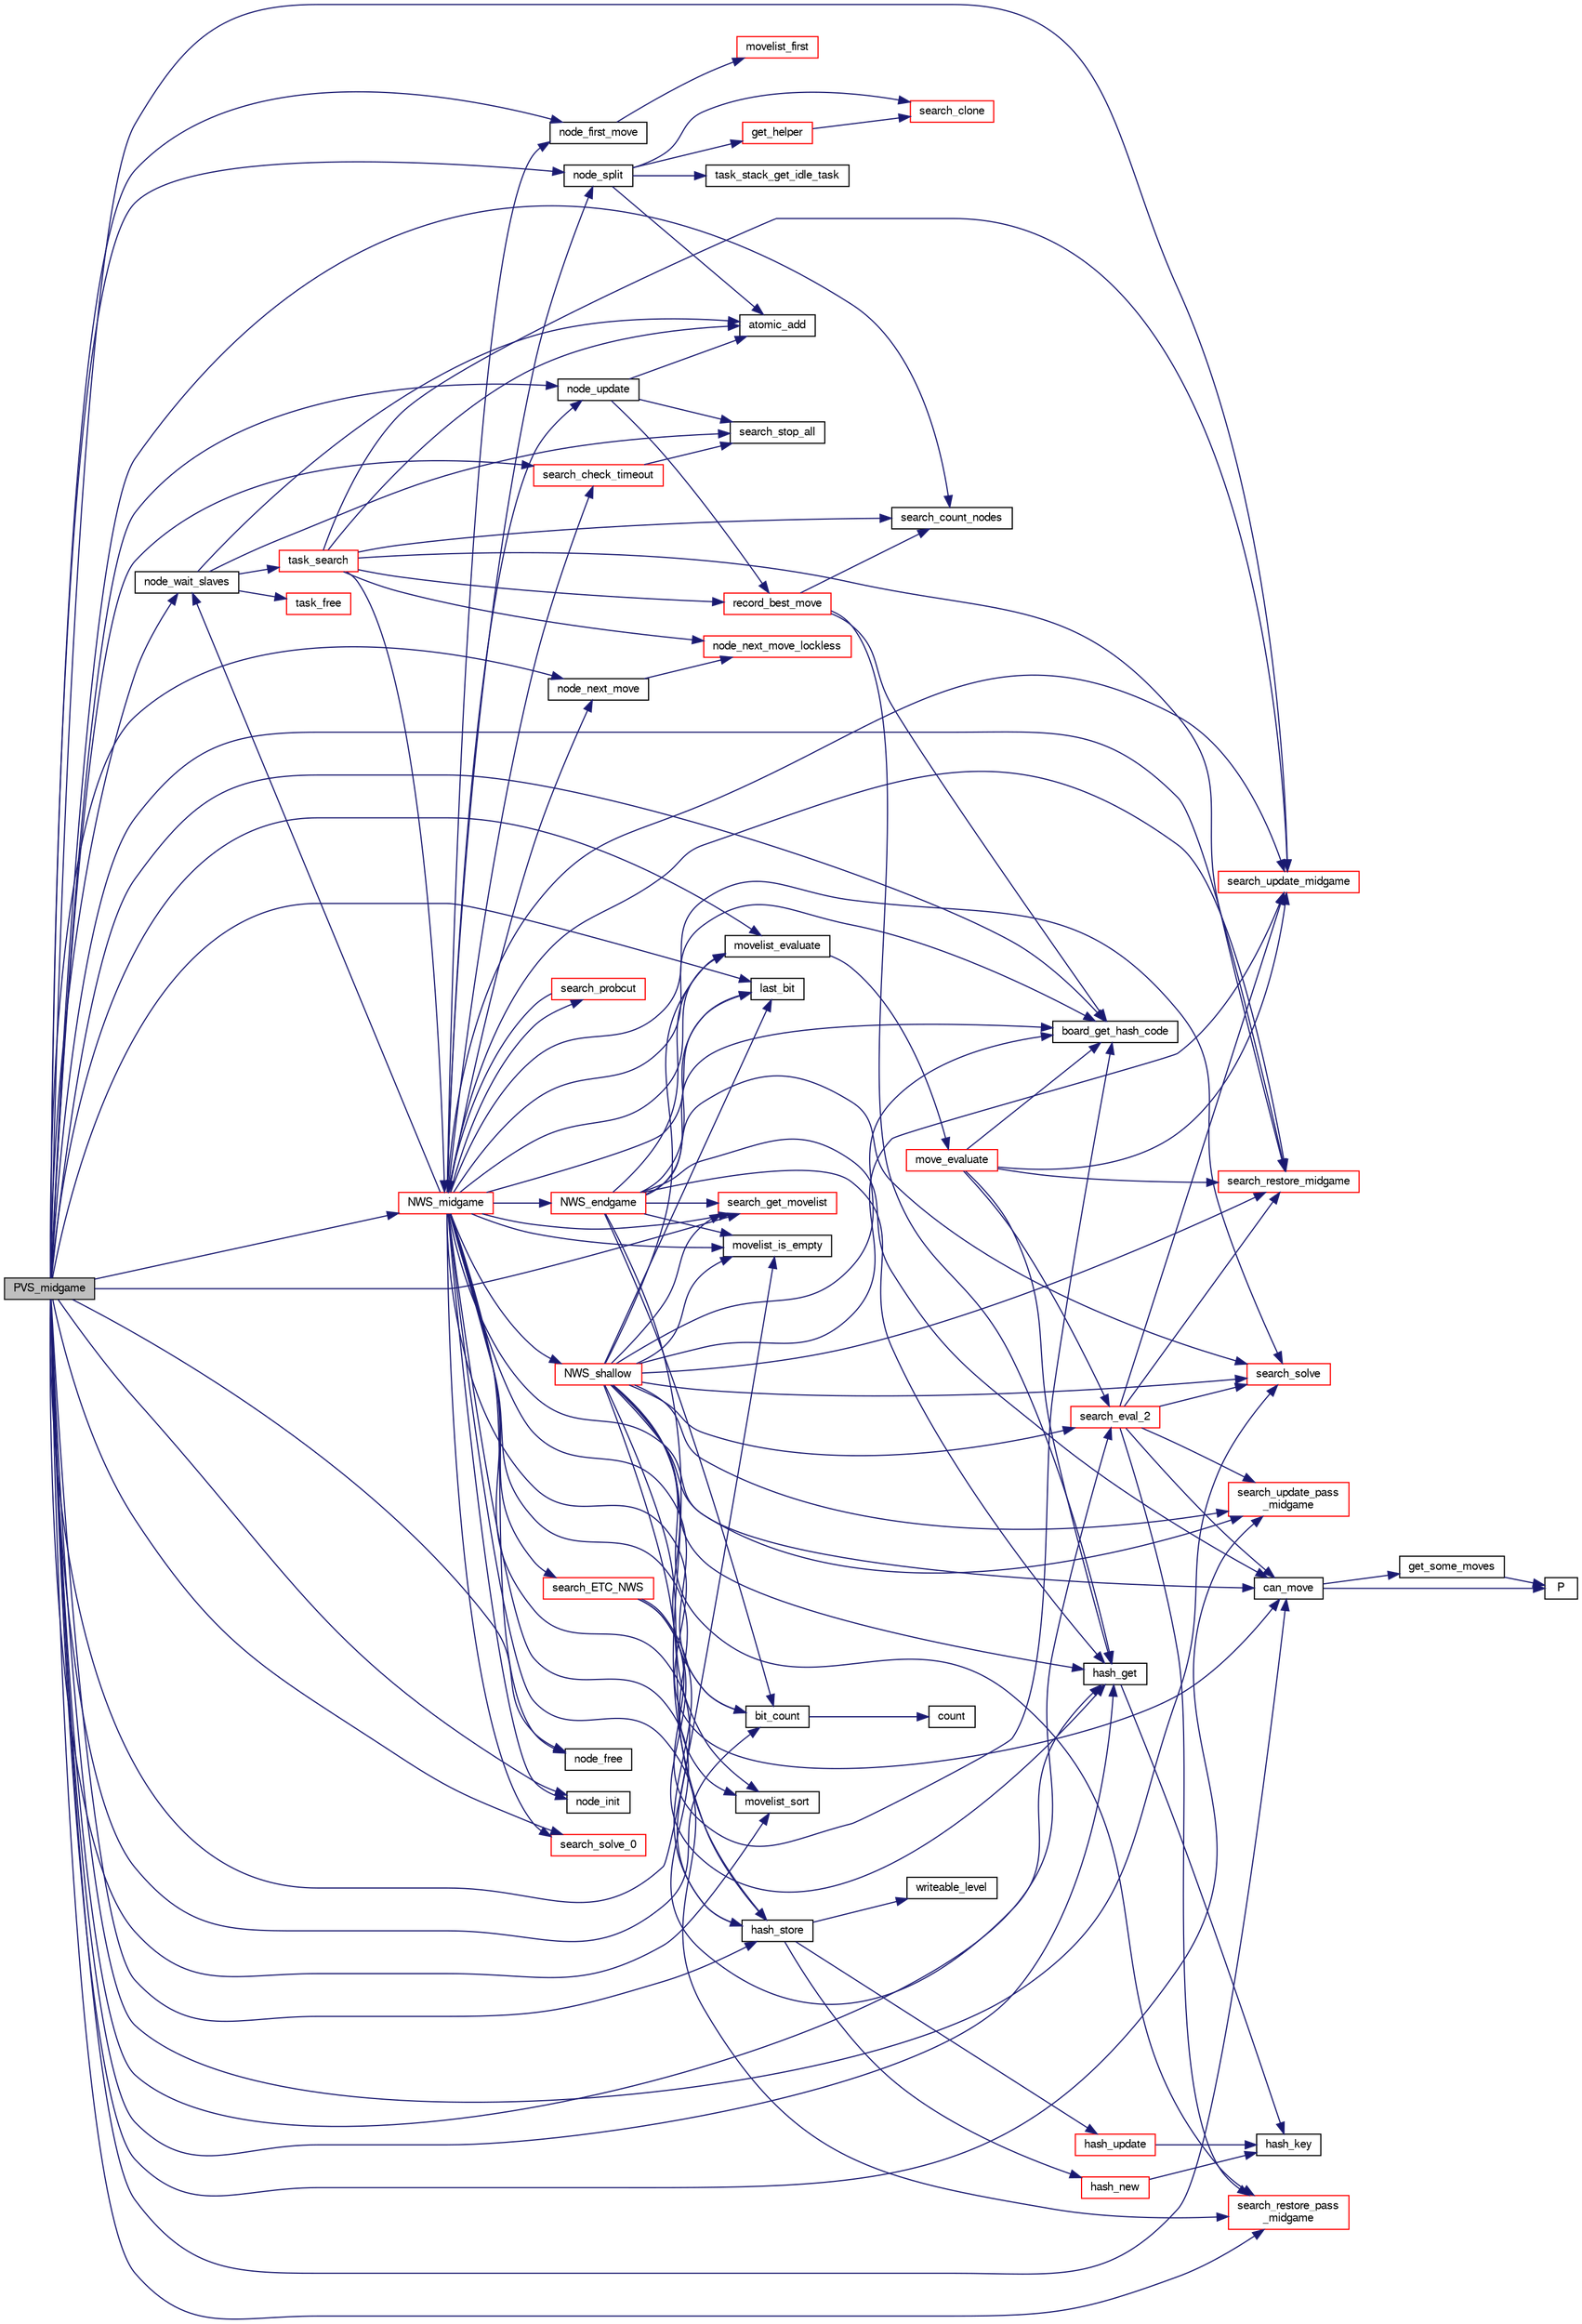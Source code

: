 digraph "PVS_midgame"
{
 // LATEX_PDF_SIZE
  bgcolor="transparent";
  edge [fontname="FreeSans",fontsize="10",labelfontname="FreeSans",labelfontsize="10"];
  node [fontname="FreeSans",fontsize="10",shape=record];
  rankdir="LR";
  Node1 [label="PVS_midgame",height=0.2,width=0.4,color="black", fillcolor="grey75", style="filled", fontcolor="black",tooltip="Evaluate a position with a deep Principal Variation Search algorithm."];
  Node1 -> Node2 [color="midnightblue",fontsize="10",style="solid",fontname="FreeSans"];
  Node2 [label="bit_count",height=0.2,width=0.4,color="black",URL="$bit_8c.html#a830fec0a90989da1f1900ff609b92167",tooltip="Count the number of bits set to one in an unsigned long long."];
  Node2 -> Node3 [color="midnightblue",fontsize="10",style="solid",fontname="FreeSans"];
  Node3 [label="count",height=0.2,width=0.4,color="black",URL="$generate__flip_8c.html#a1a1d6a2cdbded5c35040f6555e948770",tooltip=" "];
  Node1 -> Node4 [color="midnightblue",fontsize="10",style="solid",fontname="FreeSans"];
  Node4 [label="board_get_hash_code",height=0.2,width=0.4,color="black",URL="$board_8c.html#a0e6cff6e714bcb714e2b9b2d7b9fbec6",tooltip="Compute a hash code."];
  Node1 -> Node5 [color="midnightblue",fontsize="10",style="solid",fontname="FreeSans"];
  Node5 [label="can_move",height=0.2,width=0.4,color="black",URL="$board_8c.html#ae1a532d6eaa0e55357d0f4b9cd659b88",tooltip="Check if a player can move."];
  Node5 -> Node6 [color="midnightblue",fontsize="10",style="solid",fontname="FreeSans"];
  Node6 [label="get_some_moves",height=0.2,width=0.4,color="black",URL="$board_8c.html#a5db071e3e4d26a0b7d6425bb6333dd7f",tooltip="Get a part of the moves."];
  Node6 -> Node7 [color="midnightblue",fontsize="10",style="solid",fontname="FreeSans"];
  Node7 [label="P",height=0.2,width=0.4,color="black",URL="$generate__flip_8c.html#a11481f01e169aee1117c83a352c22222",tooltip=" "];
  Node5 -> Node7 [color="midnightblue",fontsize="10",style="solid",fontname="FreeSans"];
  Node1 -> Node8 [color="midnightblue",fontsize="10",style="solid",fontname="FreeSans"];
  Node8 [label="hash_get",height=0.2,width=0.4,color="black",URL="$hash-lock-free_8c.html#a6f54ce833279fec9ac110dcce45565ad",tooltip="Find an hash table entry according to the evaluated board hash codes."];
  Node8 -> Node9 [color="midnightblue",fontsize="10",style="solid",fontname="FreeSans"];
  Node9 [label="hash_key",height=0.2,width=0.4,color="black",URL="$hash-lock-free_8c.html#aeafd0b4e6665b357afcff5dd30723c15",tooltip="Transform hash data into a 64 bits key."];
  Node1 -> Node10 [color="midnightblue",fontsize="10",style="solid",fontname="FreeSans"];
  Node10 [label="hash_store",height=0.2,width=0.4,color="black",URL="$hash-lock-free_8c.html#ae70e5c17e3d2cf7fb49e085be7092843",tooltip="Store an hashtable item."];
  Node10 -> Node11 [color="midnightblue",fontsize="10",style="solid",fontname="FreeSans"];
  Node11 [label="hash_new",height=0.2,width=0.4,color="red",URL="$hash-lock-free_8c.html#ad5221370b52335bbd99bc7032f212481",tooltip="Initialize a new hash table item."];
  Node11 -> Node9 [color="midnightblue",fontsize="10",style="solid",fontname="FreeSans"];
  Node10 -> Node13 [color="midnightblue",fontsize="10",style="solid",fontname="FreeSans"];
  Node13 [label="hash_update",height=0.2,width=0.4,color="red",URL="$hash-lock-free_8c.html#a8cd45c12c1c253e7c40e12dd2b3a310c",tooltip="update the hash entry"];
  Node13 -> Node9 [color="midnightblue",fontsize="10",style="solid",fontname="FreeSans"];
  Node10 -> Node16 [color="midnightblue",fontsize="10",style="solid",fontname="FreeSans"];
  Node16 [label="writeable_level",height=0.2,width=0.4,color="black",URL="$hash-lock-free_8c.html#aa41c220979591f6be05f9c30fae53261",tooltip="make a level from date, cost, depth & selectivity."];
  Node1 -> Node17 [color="midnightblue",fontsize="10",style="solid",fontname="FreeSans"];
  Node17 [label="last_bit",height=0.2,width=0.4,color="black",URL="$bit_8c.html#ad47d9158c952a78b9602c699ab6ece49",tooltip="Search the last bit set (same as log2())."];
  Node1 -> Node18 [color="midnightblue",fontsize="10",style="solid",fontname="FreeSans"];
  Node18 [label="movelist_evaluate",height=0.2,width=0.4,color="black",URL="$move_8c.html#a9b4b1c7be1b237198713f0355f60fe28",tooltip="Evaluate a list of move in order to sort it."];
  Node18 -> Node19 [color="midnightblue",fontsize="10",style="solid",fontname="FreeSans"];
  Node19 [label="move_evaluate",height=0.2,width=0.4,color="red",URL="$move_8c.html#a57eefc66553dd853ba6a21d3d6abb3e0",tooltip="Evaluate a list of move."];
  Node19 -> Node4 [color="midnightblue",fontsize="10",style="solid",fontname="FreeSans"];
  Node19 -> Node8 [color="midnightblue",fontsize="10",style="solid",fontname="FreeSans"];
  Node19 -> Node41 [color="midnightblue",fontsize="10",style="solid",fontname="FreeSans"];
  Node41 [label="search_eval_2",height=0.2,width=0.4,color="red",URL="$midgame_8c.html#a0092a1393b937f326dfa91ff24c7f72a",tooltip="Evaluate a position at depth 2."];
  Node41 -> Node5 [color="midnightblue",fontsize="10",style="solid",fontname="FreeSans"];
  Node41 -> Node58 [color="midnightblue",fontsize="10",style="solid",fontname="FreeSans"];
  Node58 [label="search_restore_midgame",height=0.2,width=0.4,color="red",URL="$search_8c.html#a8ee87f18a6108894aecb6f0cda99fcf8",tooltip="Restore the search state as before a move."];
  Node41 -> Node51 [color="midnightblue",fontsize="10",style="solid",fontname="FreeSans"];
  Node51 [label="search_restore_pass\l_midgame",height=0.2,width=0.4,color="red",URL="$search_8c.html#a5e9707f0c579c46996fba87fedecb58c",tooltip="Update the search state after a passing move."];
  Node41 -> Node54 [color="midnightblue",fontsize="10",style="solid",fontname="FreeSans"];
  Node54 [label="search_solve",height=0.2,width=0.4,color="red",URL="$endgame_8c.html#a94a89fc327a63ea97d5e30c7c981a2aa",tooltip="Get the final score."];
  Node41 -> Node61 [color="midnightblue",fontsize="10",style="solid",fontname="FreeSans"];
  Node61 [label="search_update_midgame",height=0.2,width=0.4,color="red",URL="$search_8c.html#a985ef3449348437e273c1d5c74ae74f6",tooltip="Update the search state after a move."];
  Node41 -> Node56 [color="midnightblue",fontsize="10",style="solid",fontname="FreeSans"];
  Node56 [label="search_update_pass\l_midgame",height=0.2,width=0.4,color="red",URL="$search_8c.html#af34e8681551a63ca25390b3c87bbf9f7",tooltip="Update the search state after a passing move."];
  Node19 -> Node58 [color="midnightblue",fontsize="10",style="solid",fontname="FreeSans"];
  Node19 -> Node61 [color="midnightblue",fontsize="10",style="solid",fontname="FreeSans"];
  Node1 -> Node38 [color="midnightblue",fontsize="10",style="solid",fontname="FreeSans"];
  Node38 [label="movelist_is_empty",height=0.2,width=0.4,color="black",URL="$move_8c.html#a13dc373d7c20c99db5dfbc1b70e20d15",tooltip="Check if the list is empty."];
  Node1 -> Node39 [color="midnightblue",fontsize="10",style="solid",fontname="FreeSans"];
  Node39 [label="movelist_sort",height=0.2,width=0.4,color="black",URL="$move_8c.html#a38bfc9e186591a76e2b3c673075effd3",tooltip="Sort all moves."];
  Node1 -> Node70 [color="midnightblue",fontsize="10",style="solid",fontname="FreeSans"];
  Node70 [label="node_first_move",height=0.2,width=0.4,color="black",URL="$ybwc_8c.html#add2247a628b88fd27119dfbe49a41111",tooltip="Get the first move of the move list."];
  Node70 -> Node71 [color="midnightblue",fontsize="10",style="solid",fontname="FreeSans"];
  Node71 [label="movelist_first",height=0.2,width=0.4,color="red",URL="$move_8c.html#a344c538364b7077c15a57c8ec0c4a947",tooltip="Return the first move of the list."];
  Node1 -> Node73 [color="midnightblue",fontsize="10",style="solid",fontname="FreeSans"];
  Node73 [label="node_free",height=0.2,width=0.4,color="black",URL="$ybwc_8c.html#a9158549a90b34b758a3371f60e93a65b",tooltip="Free Resources allocated by a node."];
  Node1 -> Node74 [color="midnightblue",fontsize="10",style="solid",fontname="FreeSans"];
  Node74 [label="node_init",height=0.2,width=0.4,color="black",URL="$ybwc_8c.html#ad4a0c85671094fb20a59df4aed9202b5",tooltip="Initialize a node."];
  Node1 -> Node75 [color="midnightblue",fontsize="10",style="solid",fontname="FreeSans"];
  Node75 [label="node_next_move",height=0.2,width=0.4,color="black",URL="$ybwc_8c.html#a744689fe7920707e9cf5a4149be74b46",tooltip="Get the next move of the move list."];
  Node75 -> Node76 [color="midnightblue",fontsize="10",style="solid",fontname="FreeSans"];
  Node76 [label="node_next_move_lockless",height=0.2,width=0.4,color="red",URL="$ybwc_8c.html#afa0e58a0825e315ec77c2504f4f3f1fe",tooltip="Get the next move of the move list."];
  Node1 -> Node77 [color="midnightblue",fontsize="10",style="solid",fontname="FreeSans"];
  Node77 [label="node_split",height=0.2,width=0.4,color="black",URL="$ybwc_8c.html#a7dba05be5b187eb162b9311c91e22b38",tooltip="Node split."];
  Node77 -> Node78 [color="midnightblue",fontsize="10",style="solid",fontname="FreeSans"];
  Node78 [label="atomic_add",height=0.2,width=0.4,color="black",URL="$util_8h.html#a810a91328534783b77f0e95327f37270",tooltip=" "];
  Node77 -> Node79 [color="midnightblue",fontsize="10",style="solid",fontname="FreeSans"];
  Node79 [label="get_helper",height=0.2,width=0.4,color="red",URL="$ybwc_8c.html#af882b1bf581c1a2afc29dd8624478421",tooltip="Seek for & use an helper node."];
  Node79 -> Node80 [color="midnightblue",fontsize="10",style="solid",fontname="FreeSans"];
  Node80 [label="search_clone",height=0.2,width=0.4,color="red",URL="$search_8c.html#a7af3e3571b317c44cd1f669ec2eb4be8",tooltip="Clone a search for parallel search."];
  Node77 -> Node80 [color="midnightblue",fontsize="10",style="solid",fontname="FreeSans"];
  Node77 -> Node87 [color="midnightblue",fontsize="10",style="solid",fontname="FreeSans"];
  Node87 [label="task_stack_get_idle_task",height=0.2,width=0.4,color="black",URL="$ybwc_8c.html#a8d11f7bb4a76bc871550c8be50abdaf8",tooltip="Return, if available, an idle task."];
  Node1 -> Node88 [color="midnightblue",fontsize="10",style="solid",fontname="FreeSans"];
  Node88 [label="node_update",height=0.2,width=0.4,color="black",URL="$ybwc_8c.html#aaa3720f7191596fadf637ee6fddc8666",tooltip="Update a node."];
  Node88 -> Node78 [color="midnightblue",fontsize="10",style="solid",fontname="FreeSans"];
  Node88 -> Node89 [color="midnightblue",fontsize="10",style="solid",fontname="FreeSans"];
  Node89 [label="record_best_move",height=0.2,width=0.4,color="red",URL="$root_8c.html#ae557ecf41efe8b033969349603c765e2",tooltip="Record best move."];
  Node89 -> Node4 [color="midnightblue",fontsize="10",style="solid",fontname="FreeSans"];
  Node89 -> Node8 [color="midnightblue",fontsize="10",style="solid",fontname="FreeSans"];
  Node89 -> Node99 [color="midnightblue",fontsize="10",style="solid",fontname="FreeSans"];
  Node99 [label="search_count_nodes",height=0.2,width=0.4,color="black",URL="$search_8c.html#a66fbe49d1b42845bef2a07d0219a525c",tooltip="Return the number of nodes searched."];
  Node88 -> Node103 [color="midnightblue",fontsize="10",style="solid",fontname="FreeSans"];
  Node103 [label="search_stop_all",height=0.2,width=0.4,color="black",URL="$search_8c.html#ad775910af78c46412b5ee4b8bc887b67",tooltip="Stop the search."];
  Node1 -> Node104 [color="midnightblue",fontsize="10",style="solid",fontname="FreeSans"];
  Node104 [label="node_wait_slaves",height=0.2,width=0.4,color="black",URL="$ybwc_8c.html#a6cab65bf7dade2f8653a2e3276b89c78",tooltip="Wait for slaves termination."];
  Node104 -> Node78 [color="midnightblue",fontsize="10",style="solid",fontname="FreeSans"];
  Node104 -> Node103 [color="midnightblue",fontsize="10",style="solid",fontname="FreeSans"];
  Node104 -> Node105 [color="midnightblue",fontsize="10",style="solid",fontname="FreeSans"];
  Node105 [label="task_free",height=0.2,width=0.4,color="red",URL="$ybwc_8c.html#a7ac944c5b45b2c8870c2eea4d4a140bb",tooltip="Free resources used by a task."];
  Node104 -> Node109 [color="midnightblue",fontsize="10",style="solid",fontname="FreeSans"];
  Node109 [label="task_search",height=0.2,width=0.4,color="red",URL="$ybwc_8c.html#aaa4fc1461e78cd5569318f9e19399e50",tooltip="A parallel search within a Task structure."];
  Node109 -> Node78 [color="midnightblue",fontsize="10",style="solid",fontname="FreeSans"];
  Node109 -> Node76 [color="midnightblue",fontsize="10",style="solid",fontname="FreeSans"];
  Node109 -> Node110 [color="midnightblue",fontsize="10",style="solid",fontname="FreeSans"];
  Node110 [label="NWS_midgame",height=0.2,width=0.4,color="red",URL="$midgame_8c.html#a124e89d53abb00ee28a9f3135b5682dc",tooltip="Evaluate a midgame position with a Null Window Search algorithm."];
  Node110 -> Node2 [color="midnightblue",fontsize="10",style="solid",fontname="FreeSans"];
  Node110 -> Node4 [color="midnightblue",fontsize="10",style="solid",fontname="FreeSans"];
  Node110 -> Node5 [color="midnightblue",fontsize="10",style="solid",fontname="FreeSans"];
  Node110 -> Node8 [color="midnightblue",fontsize="10",style="solid",fontname="FreeSans"];
  Node110 -> Node10 [color="midnightblue",fontsize="10",style="solid",fontname="FreeSans"];
  Node110 -> Node17 [color="midnightblue",fontsize="10",style="solid",fontname="FreeSans"];
  Node110 -> Node18 [color="midnightblue",fontsize="10",style="solid",fontname="FreeSans"];
  Node110 -> Node38 [color="midnightblue",fontsize="10",style="solid",fontname="FreeSans"];
  Node110 -> Node39 [color="midnightblue",fontsize="10",style="solid",fontname="FreeSans"];
  Node110 -> Node70 [color="midnightblue",fontsize="10",style="solid",fontname="FreeSans"];
  Node110 -> Node73 [color="midnightblue",fontsize="10",style="solid",fontname="FreeSans"];
  Node110 -> Node74 [color="midnightblue",fontsize="10",style="solid",fontname="FreeSans"];
  Node110 -> Node75 [color="midnightblue",fontsize="10",style="solid",fontname="FreeSans"];
  Node110 -> Node77 [color="midnightblue",fontsize="10",style="solid",fontname="FreeSans"];
  Node110 -> Node88 [color="midnightblue",fontsize="10",style="solid",fontname="FreeSans"];
  Node110 -> Node104 [color="midnightblue",fontsize="10",style="solid",fontname="FreeSans"];
  Node110 -> Node111 [color="midnightblue",fontsize="10",style="solid",fontname="FreeSans"];
  Node111 [label="NWS_endgame",height=0.2,width=0.4,color="red",URL="$endgame_8c.html#a3a2fd5b24cddcf17f9b29921bbf9ec57",tooltip="Evaluate an endgame position with a Null Window Search algorithm."];
  Node111 -> Node2 [color="midnightblue",fontsize="10",style="solid",fontname="FreeSans"];
  Node111 -> Node4 [color="midnightblue",fontsize="10",style="solid",fontname="FreeSans"];
  Node111 -> Node5 [color="midnightblue",fontsize="10",style="solid",fontname="FreeSans"];
  Node111 -> Node8 [color="midnightblue",fontsize="10",style="solid",fontname="FreeSans"];
  Node111 -> Node10 [color="midnightblue",fontsize="10",style="solid",fontname="FreeSans"];
  Node111 -> Node17 [color="midnightblue",fontsize="10",style="solid",fontname="FreeSans"];
  Node111 -> Node18 [color="midnightblue",fontsize="10",style="solid",fontname="FreeSans"];
  Node111 -> Node38 [color="midnightblue",fontsize="10",style="solid",fontname="FreeSans"];
  Node111 -> Node63 [color="midnightblue",fontsize="10",style="solid",fontname="FreeSans"];
  Node63 [label="search_get_movelist",height=0.2,width=0.4,color="red",URL="$search_8c.html#a507955218cafd96b85d29981f3ea6f8d",tooltip="Get a list of legal moves."];
  Node111 -> Node54 [color="midnightblue",fontsize="10",style="solid",fontname="FreeSans"];
  Node110 -> Node40 [color="midnightblue",fontsize="10",style="solid",fontname="FreeSans"];
  Node40 [label="NWS_shallow",height=0.2,width=0.4,color="red",URL="$midgame_8c.html#af1a84e98330ad790762f316451f36067",tooltip="Evaluate a midgame position with a Null Window Search algorithm."];
  Node40 -> Node2 [color="midnightblue",fontsize="10",style="solid",fontname="FreeSans"];
  Node40 -> Node4 [color="midnightblue",fontsize="10",style="solid",fontname="FreeSans"];
  Node40 -> Node5 [color="midnightblue",fontsize="10",style="solid",fontname="FreeSans"];
  Node40 -> Node8 [color="midnightblue",fontsize="10",style="solid",fontname="FreeSans"];
  Node40 -> Node10 [color="midnightblue",fontsize="10",style="solid",fontname="FreeSans"];
  Node40 -> Node17 [color="midnightblue",fontsize="10",style="solid",fontname="FreeSans"];
  Node40 -> Node18 [color="midnightblue",fontsize="10",style="solid",fontname="FreeSans"];
  Node40 -> Node38 [color="midnightblue",fontsize="10",style="solid",fontname="FreeSans"];
  Node40 -> Node39 [color="midnightblue",fontsize="10",style="solid",fontname="FreeSans"];
  Node40 -> Node41 [color="midnightblue",fontsize="10",style="solid",fontname="FreeSans"];
  Node40 -> Node63 [color="midnightblue",fontsize="10",style="solid",fontname="FreeSans"];
  Node40 -> Node58 [color="midnightblue",fontsize="10",style="solid",fontname="FreeSans"];
  Node40 -> Node51 [color="midnightblue",fontsize="10",style="solid",fontname="FreeSans"];
  Node40 -> Node54 [color="midnightblue",fontsize="10",style="solid",fontname="FreeSans"];
  Node40 -> Node61 [color="midnightblue",fontsize="10",style="solid",fontname="FreeSans"];
  Node40 -> Node56 [color="midnightblue",fontsize="10",style="solid",fontname="FreeSans"];
  Node110 -> Node122 [color="midnightblue",fontsize="10",style="solid",fontname="FreeSans"];
  Node122 [label="search_check_timeout",height=0.2,width=0.4,color="red",URL="$search_8c.html#a1fc126733c7201381ebb66cb42e23ad7",tooltip="Check if it can iterate more..."];
  Node122 -> Node103 [color="midnightblue",fontsize="10",style="solid",fontname="FreeSans"];
  Node110 -> Node124 [color="midnightblue",fontsize="10",style="solid",fontname="FreeSans"];
  Node124 [label="search_ETC_NWS",height=0.2,width=0.4,color="red",URL="$search_8c.html#acca0552701cb0d46a406101f5f426e17",tooltip="Enhanced Transposition Cutoff (ETC)."];
  Node124 -> Node4 [color="midnightblue",fontsize="10",style="solid",fontname="FreeSans"];
  Node124 -> Node8 [color="midnightblue",fontsize="10",style="solid",fontname="FreeSans"];
  Node124 -> Node10 [color="midnightblue",fontsize="10",style="solid",fontname="FreeSans"];
  Node110 -> Node63 [color="midnightblue",fontsize="10",style="solid",fontname="FreeSans"];
  Node110 -> Node125 [color="midnightblue",fontsize="10",style="solid",fontname="FreeSans"];
  Node125 [label="search_probcut",height=0.2,width=0.4,color="red",URL="$midgame_8c.html#a232fed82bb28cdcc18d59d1cfecab0f1",tooltip="Probcut."];
  Node125 -> Node110 [color="midnightblue",fontsize="10",style="solid",fontname="FreeSans"];
  Node110 -> Node58 [color="midnightblue",fontsize="10",style="solid",fontname="FreeSans"];
  Node110 -> Node51 [color="midnightblue",fontsize="10",style="solid",fontname="FreeSans"];
  Node110 -> Node54 [color="midnightblue",fontsize="10",style="solid",fontname="FreeSans"];
  Node110 -> Node129 [color="midnightblue",fontsize="10",style="solid",fontname="FreeSans"];
  Node129 [label="search_solve_0",height=0.2,width=0.4,color="red",URL="$endgame_8c.html#ae04cc7f1a6a497061ed834030a426912",tooltip="Get the final score."];
  Node110 -> Node61 [color="midnightblue",fontsize="10",style="solid",fontname="FreeSans"];
  Node110 -> Node56 [color="midnightblue",fontsize="10",style="solid",fontname="FreeSans"];
  Node109 -> Node89 [color="midnightblue",fontsize="10",style="solid",fontname="FreeSans"];
  Node109 -> Node99 [color="midnightblue",fontsize="10",style="solid",fontname="FreeSans"];
  Node109 -> Node58 [color="midnightblue",fontsize="10",style="solid",fontname="FreeSans"];
  Node109 -> Node61 [color="midnightblue",fontsize="10",style="solid",fontname="FreeSans"];
  Node1 -> Node110 [color="midnightblue",fontsize="10",style="solid",fontname="FreeSans"];
  Node1 -> Node122 [color="midnightblue",fontsize="10",style="solid",fontname="FreeSans"];
  Node1 -> Node99 [color="midnightblue",fontsize="10",style="solid",fontname="FreeSans"];
  Node1 -> Node41 [color="midnightblue",fontsize="10",style="solid",fontname="FreeSans"];
  Node1 -> Node63 [color="midnightblue",fontsize="10",style="solid",fontname="FreeSans"];
  Node1 -> Node58 [color="midnightblue",fontsize="10",style="solid",fontname="FreeSans"];
  Node1 -> Node51 [color="midnightblue",fontsize="10",style="solid",fontname="FreeSans"];
  Node1 -> Node54 [color="midnightblue",fontsize="10",style="solid",fontname="FreeSans"];
  Node1 -> Node129 [color="midnightblue",fontsize="10",style="solid",fontname="FreeSans"];
  Node1 -> Node61 [color="midnightblue",fontsize="10",style="solid",fontname="FreeSans"];
  Node1 -> Node56 [color="midnightblue",fontsize="10",style="solid",fontname="FreeSans"];
}
